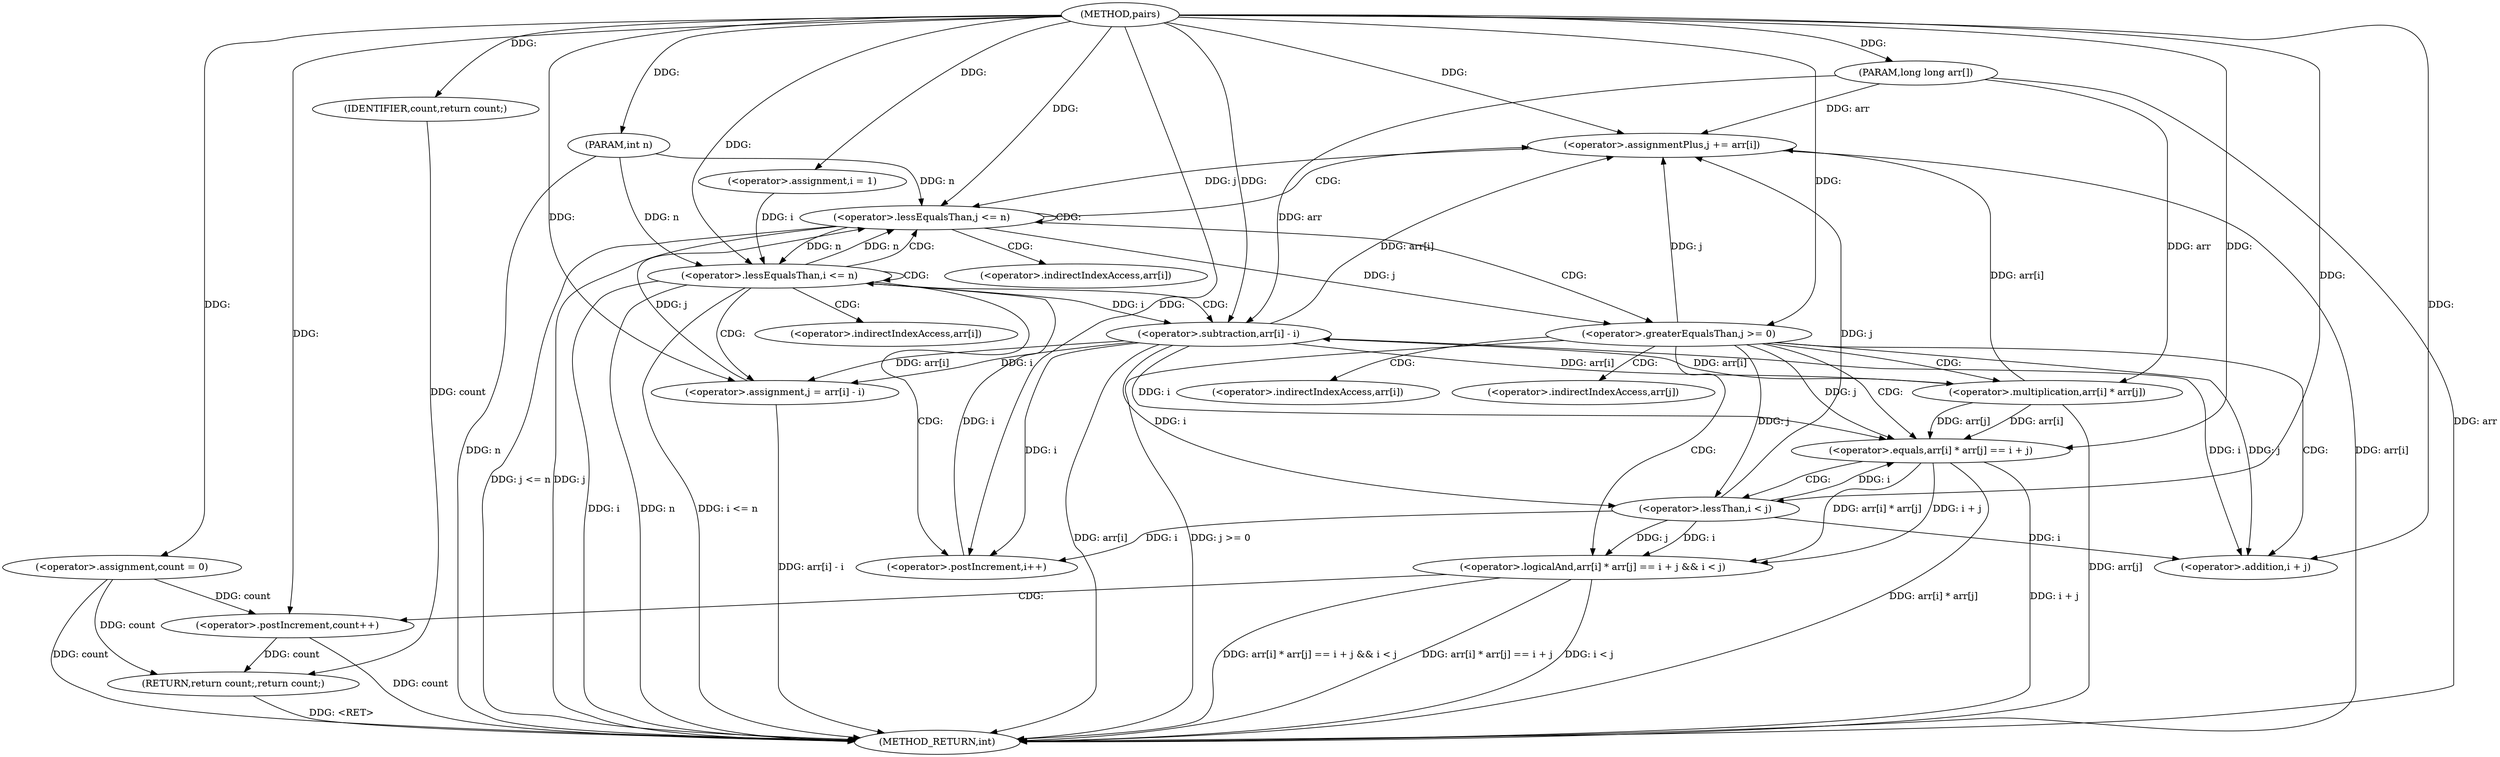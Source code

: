 digraph "pairs" {  
"1000101" [label = "(METHOD,pairs)" ]
"1000163" [label = "(METHOD_RETURN,int)" ]
"1000102" [label = "(PARAM,long long arr[])" ]
"1000103" [label = "(PARAM,int n)" ]
"1000106" [label = "(<operator>.assignment,count = 0)" ]
"1000161" [label = "(RETURN,return count;,return count;)" ]
"1000111" [label = "(<operator>.assignment,i = 1)" ]
"1000114" [label = "(<operator>.lessEqualsThan,i <= n)" ]
"1000117" [label = "(<operator>.postIncrement,i++)" ]
"1000162" [label = "(IDENTIFIER,count,return count;)" ]
"1000122" [label = "(<operator>.assignment,j = arr[i] - i)" ]
"1000129" [label = "(<operator>.lessEqualsThan,j <= n)" ]
"1000132" [label = "(<operator>.assignmentPlus,j += arr[i])" ]
"1000124" [label = "(<operator>.subtraction,arr[i] - i)" ]
"1000139" [label = "(<operator>.greaterEqualsThan,j >= 0)" ]
"1000144" [label = "(<operator>.logicalAnd,arr[i] * arr[j] == i + j && i < j)" ]
"1000159" [label = "(<operator>.postIncrement,count++)" ]
"1000145" [label = "(<operator>.equals,arr[i] * arr[j] == i + j)" ]
"1000156" [label = "(<operator>.lessThan,i < j)" ]
"1000146" [label = "(<operator>.multiplication,arr[i] * arr[j])" ]
"1000153" [label = "(<operator>.addition,i + j)" ]
"1000134" [label = "(<operator>.indirectIndexAccess,arr[i])" ]
"1000125" [label = "(<operator>.indirectIndexAccess,arr[i])" ]
"1000147" [label = "(<operator>.indirectIndexAccess,arr[i])" ]
"1000150" [label = "(<operator>.indirectIndexAccess,arr[j])" ]
  "1000161" -> "1000163"  [ label = "DDG: <RET>"] 
  "1000102" -> "1000163"  [ label = "DDG: arr"] 
  "1000103" -> "1000163"  [ label = "DDG: n"] 
  "1000106" -> "1000163"  [ label = "DDG: count"] 
  "1000114" -> "1000163"  [ label = "DDG: i"] 
  "1000114" -> "1000163"  [ label = "DDG: n"] 
  "1000114" -> "1000163"  [ label = "DDG: i <= n"] 
  "1000124" -> "1000163"  [ label = "DDG: arr[i]"] 
  "1000122" -> "1000163"  [ label = "DDG: arr[i] - i"] 
  "1000129" -> "1000163"  [ label = "DDG: j"] 
  "1000129" -> "1000163"  [ label = "DDG: j <= n"] 
  "1000139" -> "1000163"  [ label = "DDG: j >= 0"] 
  "1000146" -> "1000163"  [ label = "DDG: arr[j]"] 
  "1000145" -> "1000163"  [ label = "DDG: arr[i] * arr[j]"] 
  "1000145" -> "1000163"  [ label = "DDG: i + j"] 
  "1000144" -> "1000163"  [ label = "DDG: arr[i] * arr[j] == i + j"] 
  "1000144" -> "1000163"  [ label = "DDG: i < j"] 
  "1000144" -> "1000163"  [ label = "DDG: arr[i] * arr[j] == i + j && i < j"] 
  "1000159" -> "1000163"  [ label = "DDG: count"] 
  "1000132" -> "1000163"  [ label = "DDG: arr[i]"] 
  "1000101" -> "1000102"  [ label = "DDG: "] 
  "1000101" -> "1000103"  [ label = "DDG: "] 
  "1000101" -> "1000106"  [ label = "DDG: "] 
  "1000162" -> "1000161"  [ label = "DDG: count"] 
  "1000106" -> "1000161"  [ label = "DDG: count"] 
  "1000159" -> "1000161"  [ label = "DDG: count"] 
  "1000101" -> "1000111"  [ label = "DDG: "] 
  "1000101" -> "1000162"  [ label = "DDG: "] 
  "1000111" -> "1000114"  [ label = "DDG: i"] 
  "1000117" -> "1000114"  [ label = "DDG: i"] 
  "1000101" -> "1000114"  [ label = "DDG: "] 
  "1000129" -> "1000114"  [ label = "DDG: n"] 
  "1000103" -> "1000114"  [ label = "DDG: n"] 
  "1000124" -> "1000117"  [ label = "DDG: i"] 
  "1000156" -> "1000117"  [ label = "DDG: i"] 
  "1000101" -> "1000117"  [ label = "DDG: "] 
  "1000124" -> "1000122"  [ label = "DDG: i"] 
  "1000124" -> "1000122"  [ label = "DDG: arr[i]"] 
  "1000124" -> "1000132"  [ label = "DDG: arr[i]"] 
  "1000146" -> "1000132"  [ label = "DDG: arr[i]"] 
  "1000102" -> "1000132"  [ label = "DDG: arr"] 
  "1000101" -> "1000122"  [ label = "DDG: "] 
  "1000122" -> "1000129"  [ label = "DDG: j"] 
  "1000132" -> "1000129"  [ label = "DDG: j"] 
  "1000101" -> "1000129"  [ label = "DDG: "] 
  "1000114" -> "1000129"  [ label = "DDG: n"] 
  "1000103" -> "1000129"  [ label = "DDG: n"] 
  "1000139" -> "1000132"  [ label = "DDG: j"] 
  "1000156" -> "1000132"  [ label = "DDG: j"] 
  "1000101" -> "1000132"  [ label = "DDG: "] 
  "1000102" -> "1000124"  [ label = "DDG: arr"] 
  "1000146" -> "1000124"  [ label = "DDG: arr[i]"] 
  "1000114" -> "1000124"  [ label = "DDG: i"] 
  "1000101" -> "1000124"  [ label = "DDG: "] 
  "1000129" -> "1000139"  [ label = "DDG: j"] 
  "1000101" -> "1000139"  [ label = "DDG: "] 
  "1000145" -> "1000144"  [ label = "DDG: arr[i] * arr[j]"] 
  "1000145" -> "1000144"  [ label = "DDG: i + j"] 
  "1000156" -> "1000144"  [ label = "DDG: i"] 
  "1000156" -> "1000144"  [ label = "DDG: j"] 
  "1000106" -> "1000159"  [ label = "DDG: count"] 
  "1000101" -> "1000159"  [ label = "DDG: "] 
  "1000146" -> "1000145"  [ label = "DDG: arr[i]"] 
  "1000146" -> "1000145"  [ label = "DDG: arr[j]"] 
  "1000139" -> "1000145"  [ label = "DDG: j"] 
  "1000101" -> "1000145"  [ label = "DDG: "] 
  "1000124" -> "1000145"  [ label = "DDG: i"] 
  "1000156" -> "1000145"  [ label = "DDG: i"] 
  "1000101" -> "1000156"  [ label = "DDG: "] 
  "1000124" -> "1000156"  [ label = "DDG: i"] 
  "1000139" -> "1000156"  [ label = "DDG: j"] 
  "1000124" -> "1000146"  [ label = "DDG: arr[i]"] 
  "1000102" -> "1000146"  [ label = "DDG: arr"] 
  "1000124" -> "1000153"  [ label = "DDG: i"] 
  "1000156" -> "1000153"  [ label = "DDG: i"] 
  "1000101" -> "1000153"  [ label = "DDG: "] 
  "1000139" -> "1000153"  [ label = "DDG: j"] 
  "1000114" -> "1000125"  [ label = "CDG: "] 
  "1000114" -> "1000117"  [ label = "CDG: "] 
  "1000114" -> "1000129"  [ label = "CDG: "] 
  "1000114" -> "1000124"  [ label = "CDG: "] 
  "1000114" -> "1000114"  [ label = "CDG: "] 
  "1000114" -> "1000122"  [ label = "CDG: "] 
  "1000129" -> "1000132"  [ label = "CDG: "] 
  "1000129" -> "1000129"  [ label = "CDG: "] 
  "1000129" -> "1000139"  [ label = "CDG: "] 
  "1000129" -> "1000134"  [ label = "CDG: "] 
  "1000139" -> "1000153"  [ label = "CDG: "] 
  "1000139" -> "1000147"  [ label = "CDG: "] 
  "1000139" -> "1000145"  [ label = "CDG: "] 
  "1000139" -> "1000150"  [ label = "CDG: "] 
  "1000139" -> "1000146"  [ label = "CDG: "] 
  "1000139" -> "1000144"  [ label = "CDG: "] 
  "1000144" -> "1000159"  [ label = "CDG: "] 
  "1000145" -> "1000156"  [ label = "CDG: "] 
}
